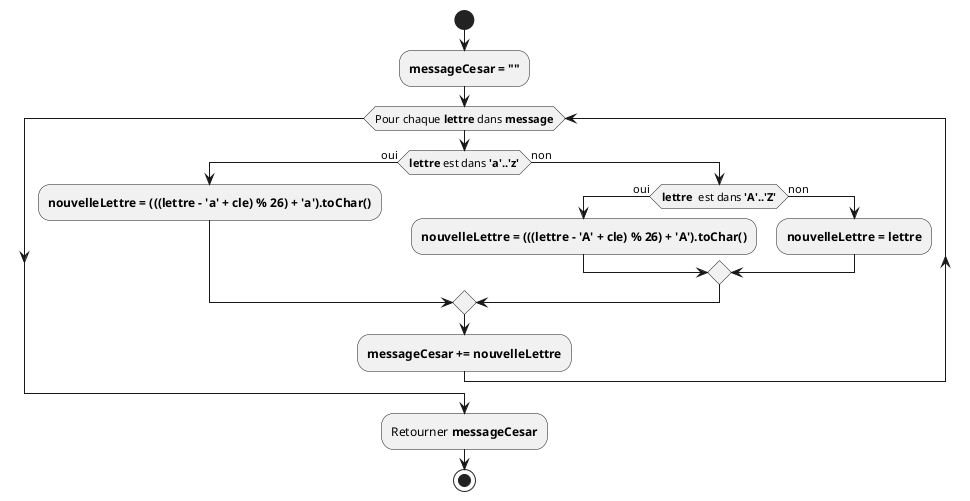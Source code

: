 @startuml
start

:**messageCesar = ""**;

while (Pour chaque **lettre** dans **message**)
    if (**lettre** est dans **'a'..'z'**) then (oui)
        :**nouvelleLettre = (((lettre - 'a' + cle) % 26) + 'a').toChar()**;
    else (non)
        if (**lettre ** est dans **'A'..'Z'**) then (oui)
            :**nouvelleLettre = (((lettre - 'A' + cle) % 26) + 'A').toChar()**;
        else (non)
            :**nouvelleLettre = lettre**;
        endif
    endif
    :**messageCesar += nouvelleLettre**;
endwhile

:Retourner **messageCesar**;
stop
@enduml
